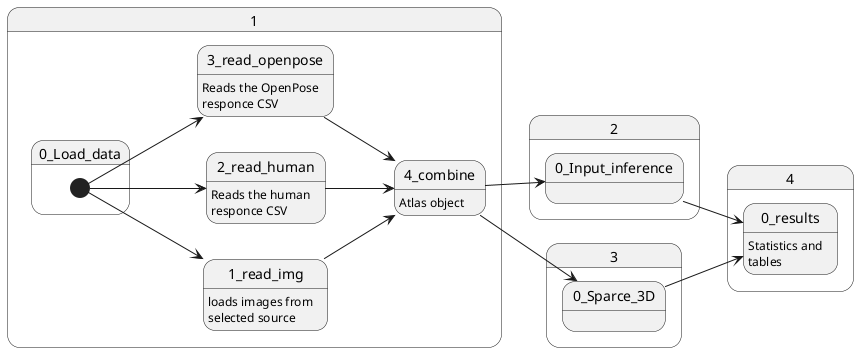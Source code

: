 @startuml
skinparam titleBorderRoundCorner 15
skinparam titleBorderThickness 2
skinparam titleBorderColor Black
skinparam titleBackgroundColor Silver-WhiteSmoke
/' skinparam classFontColor automatic '/
/' skinparam classHeaderBackgroundColor WhiteSmoke '/
skinparam monochrome true
/' skinparam handwritten false '/
/' /1' skinparam dpi 300 '1/ '/
left to right direction
/' skinparam linetype polyline '/
/' skinparam linetype ortho '/
/' [*] --> 1.0_Load_data: start '/
state 1.0_Load_data {
    [*] --> 1.1_read_img
    [*] --> 1.2_read_human
    [*] --> 1.3_read_openpose
    1.1_read_img --> 1.4_combine
    1.1_read_img : loads images from
    1.1_read_img : selected source

    1.2_read_human --> 1.4_combine
    1.2_read_human : Reads the human
    1.2_read_human : responce CSV

    1.3_read_openpose --> 1.4_combine
    1.3_read_openpose : Reads the OpenPose
    1.3_read_openpose : responce CSV
}

1.4_combine : Atlas object
1.4_combine --> 2.0_Input_inference
1.4_combine --> 3.0_Sparce_3D

state 2.0_Input_inference {
}


state 3.0_Sparce_3D {
}

2.0_Input_inference --> 4.0_results
3.0_Sparce_3D --> 4.0_results
4.0_results : Statistics and
4.0_results : tables

@enduml
